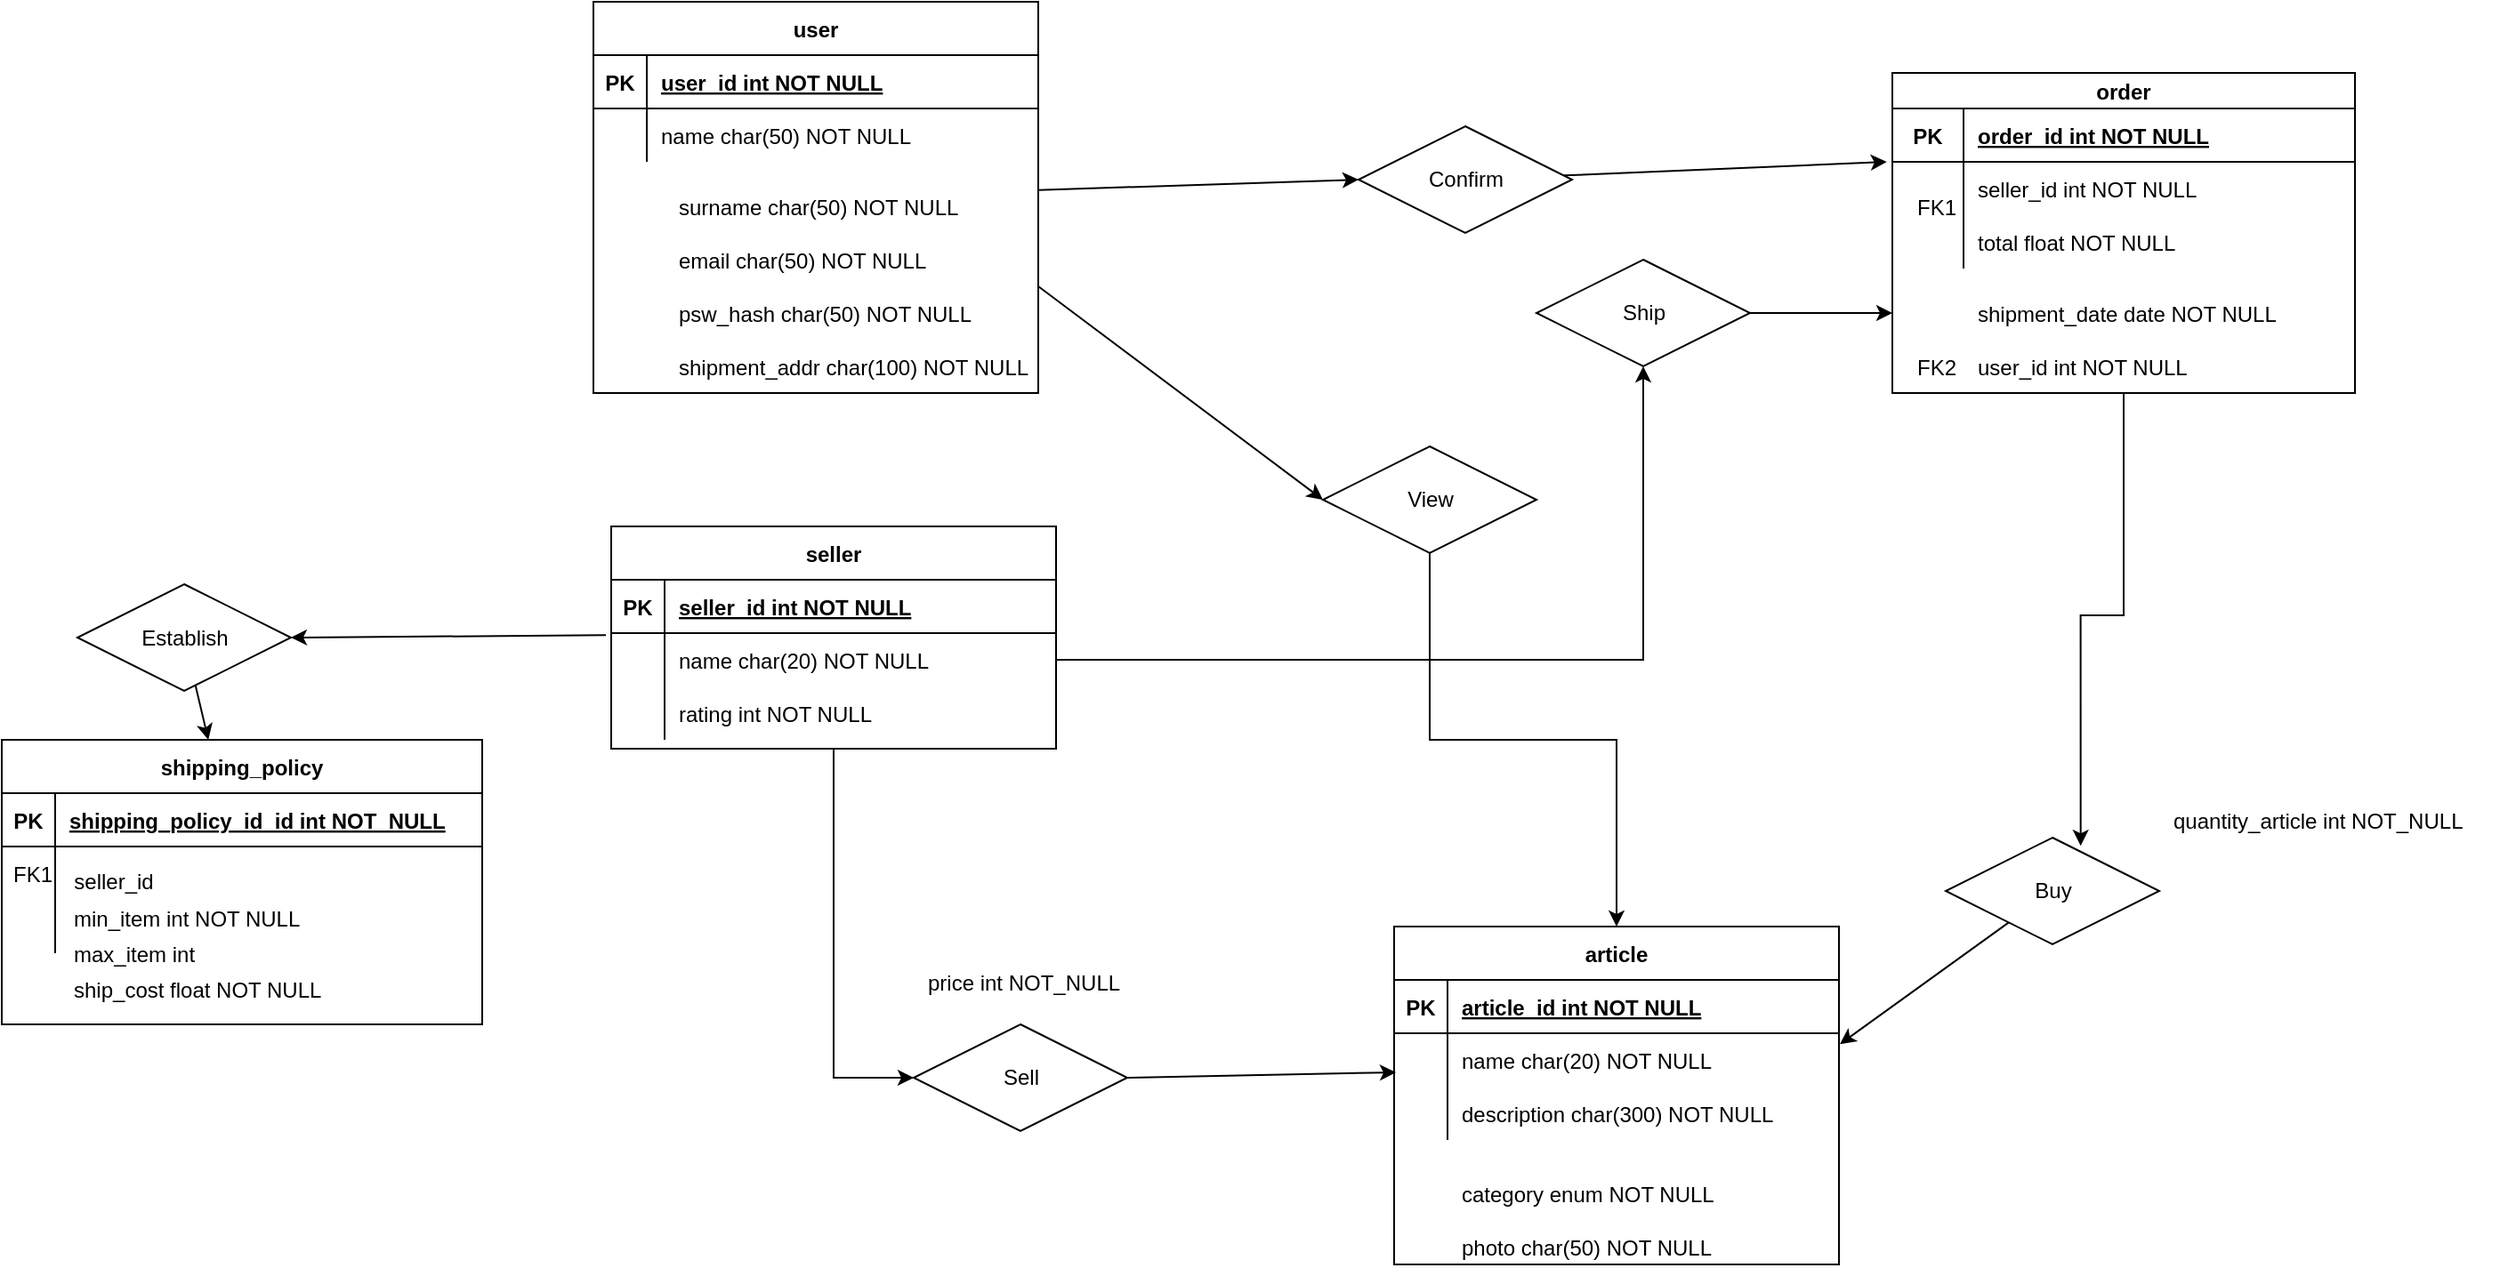 <mxfile version="14.6.10" type="github"><diagram id="HHIz_TGxV2MsAH-5GTJD" name="Page-1"><mxGraphModel dx="862" dy="479" grid="1" gridSize="10" guides="1" tooltips="1" connect="1" arrows="1" fold="1" page="1" pageScale="1" pageWidth="1169" pageHeight="827" math="0" shadow="0"><root><mxCell id="0"/><mxCell id="1" parent="0"/><mxCell id="-79-vseuFZf2NtWAaOzn-1" style="edgeStyle=orthogonalEdgeStyle;rounded=0;orthogonalLoop=1;jettySize=auto;html=1;entryX=0.632;entryY=0.077;entryDx=0;entryDy=0;entryPerimeter=0;" edge="1" parent="1" source="-79-vseuFZf2NtWAaOzn-2" target="-79-vseuFZf2NtWAaOzn-50"><mxGeometry relative="1" as="geometry"/></mxCell><mxCell id="-79-vseuFZf2NtWAaOzn-2" value="order" style="shape=table;startSize=20;container=1;collapsible=1;childLayout=tableLayout;fixedRows=1;rowLines=0;fontStyle=1;align=center;resizeLast=1;" vertex="1" parent="1"><mxGeometry x="1112.5" y="80" width="260" height="180" as="geometry"/></mxCell><mxCell id="-79-vseuFZf2NtWAaOzn-3" value="" style="shape=partialRectangle;collapsible=0;dropTarget=0;pointerEvents=0;fillColor=none;points=[[0,0.5],[1,0.5]];portConstraint=eastwest;top=0;left=0;right=0;bottom=1;" vertex="1" parent="-79-vseuFZf2NtWAaOzn-2"><mxGeometry y="20" width="260" height="30" as="geometry"/></mxCell><mxCell id="-79-vseuFZf2NtWAaOzn-4" value="PK" style="shape=partialRectangle;overflow=hidden;connectable=0;fillColor=none;top=0;left=0;bottom=0;right=0;fontStyle=1;" vertex="1" parent="-79-vseuFZf2NtWAaOzn-3"><mxGeometry width="40" height="30" as="geometry"/></mxCell><mxCell id="-79-vseuFZf2NtWAaOzn-5" value="order_id int NOT NULL " style="shape=partialRectangle;overflow=hidden;connectable=0;fillColor=none;top=0;left=0;bottom=0;right=0;align=left;spacingLeft=6;fontStyle=5;" vertex="1" parent="-79-vseuFZf2NtWAaOzn-3"><mxGeometry x="40" width="220" height="30" as="geometry"/></mxCell><mxCell id="-79-vseuFZf2NtWAaOzn-6" value="" style="shape=partialRectangle;collapsible=0;dropTarget=0;pointerEvents=0;fillColor=none;points=[[0,0.5],[1,0.5]];portConstraint=eastwest;top=0;left=0;right=0;bottom=0;" vertex="1" parent="-79-vseuFZf2NtWAaOzn-2"><mxGeometry y="50" width="260" height="30" as="geometry"/></mxCell><mxCell id="-79-vseuFZf2NtWAaOzn-7" value="" style="shape=partialRectangle;overflow=hidden;connectable=0;fillColor=none;top=0;left=0;bottom=0;right=0;" vertex="1" parent="-79-vseuFZf2NtWAaOzn-6"><mxGeometry width="40" height="30" as="geometry"/></mxCell><mxCell id="-79-vseuFZf2NtWAaOzn-8" value="seller_id int NOT NULL" style="shape=partialRectangle;overflow=hidden;connectable=0;fillColor=none;top=0;left=0;bottom=0;right=0;align=left;spacingLeft=6;" vertex="1" parent="-79-vseuFZf2NtWAaOzn-6"><mxGeometry x="40" width="220" height="30" as="geometry"/></mxCell><mxCell id="-79-vseuFZf2NtWAaOzn-9" value="" style="shape=partialRectangle;collapsible=0;dropTarget=0;pointerEvents=0;fillColor=none;points=[[0,0.5],[1,0.5]];portConstraint=eastwest;top=0;left=0;right=0;bottom=0;" vertex="1" parent="-79-vseuFZf2NtWAaOzn-2"><mxGeometry y="80" width="260" height="30" as="geometry"/></mxCell><mxCell id="-79-vseuFZf2NtWAaOzn-10" value="" style="shape=partialRectangle;overflow=hidden;connectable=0;fillColor=none;top=0;left=0;bottom=0;right=0;" vertex="1" parent="-79-vseuFZf2NtWAaOzn-9"><mxGeometry width="40" height="30" as="geometry"/></mxCell><mxCell id="-79-vseuFZf2NtWAaOzn-11" value="total float NOT NULL" style="shape=partialRectangle;overflow=hidden;connectable=0;fillColor=none;top=0;left=0;bottom=0;right=0;align=left;spacingLeft=6;" vertex="1" parent="-79-vseuFZf2NtWAaOzn-9"><mxGeometry x="40" width="220" height="30" as="geometry"/></mxCell><mxCell id="-79-vseuFZf2NtWAaOzn-12" value="article" style="shape=table;startSize=30;container=1;collapsible=1;childLayout=tableLayout;fixedRows=1;rowLines=0;fontStyle=1;align=center;resizeLast=1;" vertex="1" parent="1"><mxGeometry x="832.5" y="560" width="250" height="190" as="geometry"/></mxCell><mxCell id="-79-vseuFZf2NtWAaOzn-13" value="" style="shape=partialRectangle;collapsible=0;dropTarget=0;pointerEvents=0;fillColor=none;points=[[0,0.5],[1,0.5]];portConstraint=eastwest;top=0;left=0;right=0;bottom=1;" vertex="1" parent="-79-vseuFZf2NtWAaOzn-12"><mxGeometry y="30" width="250" height="30" as="geometry"/></mxCell><mxCell id="-79-vseuFZf2NtWAaOzn-14" value="PK" style="shape=partialRectangle;overflow=hidden;connectable=0;fillColor=none;top=0;left=0;bottom=0;right=0;fontStyle=1;" vertex="1" parent="-79-vseuFZf2NtWAaOzn-13"><mxGeometry width="30" height="30" as="geometry"/></mxCell><mxCell id="-79-vseuFZf2NtWAaOzn-15" value="article_id int NOT NULL " style="shape=partialRectangle;overflow=hidden;connectable=0;fillColor=none;top=0;left=0;bottom=0;right=0;align=left;spacingLeft=6;fontStyle=5;" vertex="1" parent="-79-vseuFZf2NtWAaOzn-13"><mxGeometry x="30" width="220" height="30" as="geometry"/></mxCell><mxCell id="-79-vseuFZf2NtWAaOzn-16" value="" style="shape=partialRectangle;collapsible=0;dropTarget=0;pointerEvents=0;fillColor=none;points=[[0,0.5],[1,0.5]];portConstraint=eastwest;top=0;left=0;right=0;bottom=0;" vertex="1" parent="-79-vseuFZf2NtWAaOzn-12"><mxGeometry y="60" width="250" height="30" as="geometry"/></mxCell><mxCell id="-79-vseuFZf2NtWAaOzn-17" value="" style="shape=partialRectangle;overflow=hidden;connectable=0;fillColor=none;top=0;left=0;bottom=0;right=0;" vertex="1" parent="-79-vseuFZf2NtWAaOzn-16"><mxGeometry width="30" height="30" as="geometry"/></mxCell><mxCell id="-79-vseuFZf2NtWAaOzn-18" value="name char(20) NOT NULL" style="shape=partialRectangle;overflow=hidden;connectable=0;fillColor=none;top=0;left=0;bottom=0;right=0;align=left;spacingLeft=6;" vertex="1" parent="-79-vseuFZf2NtWAaOzn-16"><mxGeometry x="30" width="220" height="30" as="geometry"/></mxCell><mxCell id="-79-vseuFZf2NtWAaOzn-19" value="" style="shape=partialRectangle;collapsible=0;dropTarget=0;pointerEvents=0;fillColor=none;points=[[0,0.5],[1,0.5]];portConstraint=eastwest;top=0;left=0;right=0;bottom=0;" vertex="1" parent="-79-vseuFZf2NtWAaOzn-12"><mxGeometry y="90" width="250" height="30" as="geometry"/></mxCell><mxCell id="-79-vseuFZf2NtWAaOzn-20" value="" style="shape=partialRectangle;overflow=hidden;connectable=0;fillColor=none;top=0;left=0;bottom=0;right=0;" vertex="1" parent="-79-vseuFZf2NtWAaOzn-19"><mxGeometry width="30" height="30" as="geometry"/></mxCell><mxCell id="-79-vseuFZf2NtWAaOzn-21" value="description char(300) NOT NULL" style="shape=partialRectangle;overflow=hidden;connectable=0;fillColor=none;top=0;left=0;bottom=0;right=0;align=left;spacingLeft=6;" vertex="1" parent="-79-vseuFZf2NtWAaOzn-19"><mxGeometry x="30" width="220" height="30" as="geometry"/></mxCell><mxCell id="-79-vseuFZf2NtWAaOzn-22" style="rounded=0;orthogonalLoop=1;jettySize=auto;html=1;entryX=0;entryY=0.5;entryDx=0;entryDy=0;" edge="1" parent="1" source="-79-vseuFZf2NtWAaOzn-23" target="-79-vseuFZf2NtWAaOzn-56"><mxGeometry relative="1" as="geometry"/></mxCell><mxCell id="-79-vseuFZf2NtWAaOzn-23" value="user" style="shape=table;startSize=30;container=1;collapsible=1;childLayout=tableLayout;fixedRows=1;rowLines=0;fontStyle=1;align=center;resizeLast=1;" vertex="1" parent="1"><mxGeometry x="382.5" y="40" width="250" height="220" as="geometry"/></mxCell><mxCell id="-79-vseuFZf2NtWAaOzn-24" value="" style="shape=partialRectangle;collapsible=0;dropTarget=0;pointerEvents=0;fillColor=none;points=[[0,0.5],[1,0.5]];portConstraint=eastwest;top=0;left=0;right=0;bottom=1;" vertex="1" parent="-79-vseuFZf2NtWAaOzn-23"><mxGeometry y="30" width="250" height="30" as="geometry"/></mxCell><mxCell id="-79-vseuFZf2NtWAaOzn-25" value="PK" style="shape=partialRectangle;overflow=hidden;connectable=0;fillColor=none;top=0;left=0;bottom=0;right=0;fontStyle=1;" vertex="1" parent="-79-vseuFZf2NtWAaOzn-24"><mxGeometry width="30" height="30" as="geometry"/></mxCell><mxCell id="-79-vseuFZf2NtWAaOzn-26" value="user_id int NOT NULL " style="shape=partialRectangle;overflow=hidden;connectable=0;fillColor=none;top=0;left=0;bottom=0;right=0;align=left;spacingLeft=6;fontStyle=5;" vertex="1" parent="-79-vseuFZf2NtWAaOzn-24"><mxGeometry x="30" width="220" height="30" as="geometry"/></mxCell><mxCell id="-79-vseuFZf2NtWAaOzn-27" value="" style="shape=partialRectangle;collapsible=0;dropTarget=0;pointerEvents=0;fillColor=none;points=[[0,0.5],[1,0.5]];portConstraint=eastwest;top=0;left=0;right=0;bottom=0;" vertex="1" parent="-79-vseuFZf2NtWAaOzn-23"><mxGeometry y="60" width="250" height="30" as="geometry"/></mxCell><mxCell id="-79-vseuFZf2NtWAaOzn-28" value="" style="shape=partialRectangle;overflow=hidden;connectable=0;fillColor=none;top=0;left=0;bottom=0;right=0;" vertex="1" parent="-79-vseuFZf2NtWAaOzn-27"><mxGeometry width="30" height="30" as="geometry"/></mxCell><mxCell id="-79-vseuFZf2NtWAaOzn-29" value="name char(50) NOT NULL" style="shape=partialRectangle;overflow=hidden;connectable=0;fillColor=none;top=0;left=0;bottom=0;right=0;align=left;spacingLeft=6;" vertex="1" parent="-79-vseuFZf2NtWAaOzn-27"><mxGeometry x="30" width="220" height="30" as="geometry"/></mxCell><mxCell id="-79-vseuFZf2NtWAaOzn-30" value="category enum NOT NULL" style="shape=partialRectangle;overflow=hidden;connectable=0;fillColor=none;top=0;left=0;bottom=0;right=0;align=left;spacingLeft=6;" vertex="1" parent="1"><mxGeometry x="862.5" y="695" width="220" height="30" as="geometry"/></mxCell><mxCell id="-79-vseuFZf2NtWAaOzn-31" value="photo char(50) NOT NULL" style="shape=partialRectangle;overflow=hidden;connectable=0;fillColor=none;top=0;left=0;bottom=0;right=0;align=left;spacingLeft=6;" vertex="1" parent="1"><mxGeometry x="862.5" y="725" width="220" height="30" as="geometry"/></mxCell><mxCell id="-79-vseuFZf2NtWAaOzn-32" style="edgeStyle=orthogonalEdgeStyle;rounded=0;orthogonalLoop=1;jettySize=auto;html=1;" edge="1" parent="1" source="-79-vseuFZf2NtWAaOzn-33" target="-79-vseuFZf2NtWAaOzn-52"><mxGeometry relative="1" as="geometry"><Array as="points"><mxPoint x="517.5" y="645"/></Array></mxGeometry></mxCell><mxCell id="-79-vseuFZf2NtWAaOzn-33" value="seller" style="shape=table;startSize=30;container=1;collapsible=1;childLayout=tableLayout;fixedRows=1;rowLines=0;fontStyle=1;align=center;resizeLast=1;" vertex="1" parent="1"><mxGeometry x="392.5" y="335" width="250" height="125" as="geometry"/></mxCell><mxCell id="-79-vseuFZf2NtWAaOzn-34" value="" style="shape=partialRectangle;collapsible=0;dropTarget=0;pointerEvents=0;fillColor=none;points=[[0,0.5],[1,0.5]];portConstraint=eastwest;top=0;left=0;right=0;bottom=1;" vertex="1" parent="-79-vseuFZf2NtWAaOzn-33"><mxGeometry y="30" width="250" height="30" as="geometry"/></mxCell><mxCell id="-79-vseuFZf2NtWAaOzn-35" value="PK" style="shape=partialRectangle;overflow=hidden;connectable=0;fillColor=none;top=0;left=0;bottom=0;right=0;fontStyle=1;" vertex="1" parent="-79-vseuFZf2NtWAaOzn-34"><mxGeometry width="30" height="30" as="geometry"/></mxCell><mxCell id="-79-vseuFZf2NtWAaOzn-36" value="seller_id int NOT NULL " style="shape=partialRectangle;overflow=hidden;connectable=0;fillColor=none;top=0;left=0;bottom=0;right=0;align=left;spacingLeft=6;fontStyle=5;" vertex="1" parent="-79-vseuFZf2NtWAaOzn-34"><mxGeometry x="30" width="220" height="30" as="geometry"/></mxCell><mxCell id="-79-vseuFZf2NtWAaOzn-37" value="" style="shape=partialRectangle;collapsible=0;dropTarget=0;pointerEvents=0;fillColor=none;points=[[0,0.5],[1,0.5]];portConstraint=eastwest;top=0;left=0;right=0;bottom=0;" vertex="1" parent="-79-vseuFZf2NtWAaOzn-33"><mxGeometry y="60" width="250" height="30" as="geometry"/></mxCell><mxCell id="-79-vseuFZf2NtWAaOzn-38" value="" style="shape=partialRectangle;overflow=hidden;connectable=0;fillColor=none;top=0;left=0;bottom=0;right=0;" vertex="1" parent="-79-vseuFZf2NtWAaOzn-37"><mxGeometry width="30" height="30" as="geometry"/></mxCell><mxCell id="-79-vseuFZf2NtWAaOzn-39" value="name char(20) NOT NULL" style="shape=partialRectangle;overflow=hidden;connectable=0;fillColor=none;top=0;left=0;bottom=0;right=0;align=left;spacingLeft=6;" vertex="1" parent="-79-vseuFZf2NtWAaOzn-37"><mxGeometry x="30" width="220" height="30" as="geometry"/></mxCell><mxCell id="-79-vseuFZf2NtWAaOzn-40" value="" style="shape=partialRectangle;collapsible=0;dropTarget=0;pointerEvents=0;fillColor=none;points=[[0,0.5],[1,0.5]];portConstraint=eastwest;top=0;left=0;right=0;bottom=0;" vertex="1" parent="-79-vseuFZf2NtWAaOzn-33"><mxGeometry y="90" width="250" height="30" as="geometry"/></mxCell><mxCell id="-79-vseuFZf2NtWAaOzn-41" value="" style="shape=partialRectangle;overflow=hidden;connectable=0;fillColor=none;top=0;left=0;bottom=0;right=0;" vertex="1" parent="-79-vseuFZf2NtWAaOzn-40"><mxGeometry width="30" height="30" as="geometry"/></mxCell><mxCell id="-79-vseuFZf2NtWAaOzn-42" value="rating int NOT NULL" style="shape=partialRectangle;overflow=hidden;connectable=0;fillColor=none;top=0;left=0;bottom=0;right=0;align=left;spacingLeft=6;" vertex="1" parent="-79-vseuFZf2NtWAaOzn-40"><mxGeometry x="30" width="220" height="30" as="geometry"/></mxCell><mxCell id="-79-vseuFZf2NtWAaOzn-43" value="surname char(50) NOT NULL" style="shape=partialRectangle;overflow=hidden;connectable=0;fillColor=none;top=0;left=0;bottom=0;right=0;align=left;spacingLeft=6;" vertex="1" parent="1"><mxGeometry x="422.5" y="140" width="220" height="30" as="geometry"/></mxCell><mxCell id="-79-vseuFZf2NtWAaOzn-44" value="email char(50) NOT NULL" style="shape=partialRectangle;overflow=hidden;connectable=0;fillColor=none;top=0;left=0;bottom=0;right=0;align=left;spacingLeft=6;" vertex="1" parent="1"><mxGeometry x="422.5" y="170" width="220" height="30" as="geometry"/></mxCell><mxCell id="-79-vseuFZf2NtWAaOzn-45" value="psw_hash char(50) NOT NULL" style="shape=partialRectangle;overflow=hidden;connectable=0;fillColor=none;top=0;left=0;bottom=0;right=0;align=left;spacingLeft=6;" vertex="1" parent="1"><mxGeometry x="422.5" y="200" width="220" height="30" as="geometry"/></mxCell><mxCell id="-79-vseuFZf2NtWAaOzn-46" value="shipment_addr char(100) NOT NULL" style="shape=partialRectangle;overflow=hidden;connectable=0;fillColor=none;top=0;left=0;bottom=0;right=0;align=left;spacingLeft=6;" vertex="1" parent="1"><mxGeometry x="422.5" y="230" width="220" height="30" as="geometry"/></mxCell><mxCell id="-79-vseuFZf2NtWAaOzn-47" value="shipment_date date NOT NULL" style="shape=partialRectangle;overflow=hidden;connectable=0;fillColor=none;top=0;left=0;bottom=0;right=0;align=left;spacingLeft=6;" vertex="1" parent="1"><mxGeometry x="1152.5" y="200" width="220" height="30" as="geometry"/></mxCell><mxCell id="-79-vseuFZf2NtWAaOzn-48" value="FK1" style="shape=partialRectangle;overflow=hidden;connectable=0;fillColor=none;top=0;left=0;bottom=0;right=0;" vertex="1" parent="1"><mxGeometry x="1122.5" y="140" width="30" height="30" as="geometry"/></mxCell><mxCell id="-79-vseuFZf2NtWAaOzn-49" style="edgeStyle=none;rounded=0;orthogonalLoop=1;jettySize=auto;html=1;entryX=1.002;entryY=0.206;entryDx=0;entryDy=0;entryPerimeter=0;" edge="1" parent="1" source="-79-vseuFZf2NtWAaOzn-50" target="-79-vseuFZf2NtWAaOzn-16"><mxGeometry relative="1" as="geometry"/></mxCell><mxCell id="-79-vseuFZf2NtWAaOzn-50" value="Buy" style="shape=rhombus;perimeter=rhombusPerimeter;whiteSpace=wrap;html=1;align=center;" vertex="1" parent="1"><mxGeometry x="1142.5" y="510" width="120" height="60" as="geometry"/></mxCell><mxCell id="-79-vseuFZf2NtWAaOzn-51" style="edgeStyle=none;rounded=0;orthogonalLoop=1;jettySize=auto;html=1;exitX=1;exitY=0.5;exitDx=0;exitDy=0;entryX=0.004;entryY=0.733;entryDx=0;entryDy=0;entryPerimeter=0;" edge="1" parent="1" source="-79-vseuFZf2NtWAaOzn-52" target="-79-vseuFZf2NtWAaOzn-16"><mxGeometry relative="1" as="geometry"/></mxCell><mxCell id="-79-vseuFZf2NtWAaOzn-52" value="Sell" style="shape=rhombus;perimeter=rhombusPerimeter;whiteSpace=wrap;html=1;align=center;" vertex="1" parent="1"><mxGeometry x="562.5" y="615" width="120" height="60" as="geometry"/></mxCell><mxCell id="-79-vseuFZf2NtWAaOzn-53" value="user_id int NOT NULL " style="shape=partialRectangle;overflow=hidden;connectable=0;fillColor=none;top=0;left=0;bottom=0;right=0;align=left;spacingLeft=6;fontStyle=0;" vertex="1" parent="1"><mxGeometry x="1152.5" y="230" width="220" height="30" as="geometry"/></mxCell><mxCell id="-79-vseuFZf2NtWAaOzn-54" value="FK2" style="shape=partialRectangle;overflow=hidden;connectable=0;fillColor=none;top=0;left=0;bottom=0;right=0;" vertex="1" parent="1"><mxGeometry x="1122.5" y="230" width="30" height="30" as="geometry"/></mxCell><mxCell id="-79-vseuFZf2NtWAaOzn-55" style="edgeStyle=none;rounded=0;orthogonalLoop=1;jettySize=auto;html=1;entryX=-0.012;entryY=0;entryDx=0;entryDy=0;entryPerimeter=0;" edge="1" parent="1" source="-79-vseuFZf2NtWAaOzn-56" target="-79-vseuFZf2NtWAaOzn-6"><mxGeometry relative="1" as="geometry"/></mxCell><mxCell id="-79-vseuFZf2NtWAaOzn-56" value="Confirm" style="shape=rhombus;perimeter=rhombusPerimeter;whiteSpace=wrap;html=1;align=center;strokeColor=#000000;" vertex="1" parent="1"><mxGeometry x="812.5" y="110" width="120" height="60" as="geometry"/></mxCell><mxCell id="-79-vseuFZf2NtWAaOzn-57" value="price int NOT_NULL" style="shape=partialRectangle;connectable=0;fillColor=none;top=0;left=0;bottom=0;right=0;align=left;spacingLeft=6;overflow=hidden;" vertex="1" parent="1"><mxGeometry x="562.5" y="581" width="195" height="20" as="geometry"/></mxCell><mxCell id="-79-vseuFZf2NtWAaOzn-58" value="quantity_article int NOT_NULL" style="shape=partialRectangle;connectable=0;fillColor=none;top=0;left=0;bottom=0;right=0;align=left;spacingLeft=6;overflow=hidden;" vertex="1" parent="1"><mxGeometry x="1262.5" y="480" width="190" height="40" as="geometry"/></mxCell><mxCell id="-79-vseuFZf2NtWAaOzn-59" style="edgeStyle=orthogonalEdgeStyle;rounded=0;orthogonalLoop=1;jettySize=auto;html=1;entryX=0;entryY=0.75;entryDx=0;entryDy=0;" edge="1" parent="1" source="-79-vseuFZf2NtWAaOzn-60" target="-79-vseuFZf2NtWAaOzn-2"><mxGeometry relative="1" as="geometry"/></mxCell><mxCell id="-79-vseuFZf2NtWAaOzn-60" value="Ship" style="shape=rhombus;perimeter=rhombusPerimeter;whiteSpace=wrap;html=1;align=center;" vertex="1" parent="1"><mxGeometry x="912.5" y="185" width="120" height="60" as="geometry"/></mxCell><mxCell id="-79-vseuFZf2NtWAaOzn-61" style="edgeStyle=orthogonalEdgeStyle;rounded=0;orthogonalLoop=1;jettySize=auto;html=1;" edge="1" parent="1" source="-79-vseuFZf2NtWAaOzn-37" target="-79-vseuFZf2NtWAaOzn-60"><mxGeometry relative="1" as="geometry"/></mxCell><mxCell id="-79-vseuFZf2NtWAaOzn-62" value="shipping_policy" style="shape=table;startSize=30;container=1;collapsible=1;childLayout=tableLayout;fixedRows=1;rowLines=0;fontStyle=1;align=center;resizeLast=1;" vertex="1" parent="1"><mxGeometry x="50" y="455" width="270" height="160" as="geometry"/></mxCell><mxCell id="-79-vseuFZf2NtWAaOzn-63" value="" style="shape=partialRectangle;collapsible=0;dropTarget=0;pointerEvents=0;fillColor=none;top=0;left=0;bottom=1;right=0;points=[[0,0.5],[1,0.5]];portConstraint=eastwest;" vertex="1" parent="-79-vseuFZf2NtWAaOzn-62"><mxGeometry y="30" width="270" height="30" as="geometry"/></mxCell><mxCell id="-79-vseuFZf2NtWAaOzn-64" value="PK" style="shape=partialRectangle;connectable=0;fillColor=none;top=0;left=0;bottom=0;right=0;fontStyle=1;overflow=hidden;" vertex="1" parent="-79-vseuFZf2NtWAaOzn-63"><mxGeometry width="30" height="30" as="geometry"/></mxCell><mxCell id="-79-vseuFZf2NtWAaOzn-65" value="shipping_policy_id_id int NOT_NULL" style="shape=partialRectangle;connectable=0;fillColor=none;top=0;left=0;bottom=0;right=0;align=left;spacingLeft=6;fontStyle=5;overflow=hidden;" vertex="1" parent="-79-vseuFZf2NtWAaOzn-63"><mxGeometry x="30" width="240" height="30" as="geometry"/></mxCell><mxCell id="-79-vseuFZf2NtWAaOzn-66" value="" style="shape=partialRectangle;collapsible=0;dropTarget=0;pointerEvents=0;fillColor=none;top=0;left=0;bottom=0;right=0;points=[[0,0.5],[1,0.5]];portConstraint=eastwest;" vertex="1" parent="-79-vseuFZf2NtWAaOzn-62"><mxGeometry y="60" width="270" height="30" as="geometry"/></mxCell><mxCell id="-79-vseuFZf2NtWAaOzn-67" value="" style="shape=partialRectangle;connectable=0;fillColor=none;top=0;left=0;bottom=0;right=0;editable=1;overflow=hidden;" vertex="1" parent="-79-vseuFZf2NtWAaOzn-66"><mxGeometry width="30" height="30" as="geometry"/></mxCell><mxCell id="-79-vseuFZf2NtWAaOzn-68" value="" style="shape=partialRectangle;connectable=0;fillColor=none;top=0;left=0;bottom=0;right=0;align=left;spacingLeft=6;overflow=hidden;" vertex="1" parent="-79-vseuFZf2NtWAaOzn-66"><mxGeometry x="30" width="240" height="30" as="geometry"/></mxCell><mxCell id="-79-vseuFZf2NtWAaOzn-69" value="" style="shape=partialRectangle;collapsible=0;dropTarget=0;pointerEvents=0;fillColor=none;top=0;left=0;bottom=0;right=0;points=[[0,0.5],[1,0.5]];portConstraint=eastwest;" vertex="1" parent="-79-vseuFZf2NtWAaOzn-62"><mxGeometry y="90" width="270" height="30" as="geometry"/></mxCell><mxCell id="-79-vseuFZf2NtWAaOzn-70" value="" style="shape=partialRectangle;connectable=0;fillColor=none;top=0;left=0;bottom=0;right=0;editable=1;overflow=hidden;" vertex="1" parent="-79-vseuFZf2NtWAaOzn-69"><mxGeometry width="30" height="30" as="geometry"/></mxCell><mxCell id="-79-vseuFZf2NtWAaOzn-71" value="" style="shape=partialRectangle;connectable=0;fillColor=none;top=0;left=0;bottom=0;right=0;align=left;spacingLeft=6;overflow=hidden;" vertex="1" parent="-79-vseuFZf2NtWAaOzn-69"><mxGeometry x="30" width="240" height="30" as="geometry"/></mxCell><mxCell id="-79-vseuFZf2NtWAaOzn-72" style="edgeStyle=none;rounded=0;orthogonalLoop=1;jettySize=auto;html=1;" edge="1" parent="1" source="-79-vseuFZf2NtWAaOzn-73" target="-79-vseuFZf2NtWAaOzn-62"><mxGeometry relative="1" as="geometry"/></mxCell><mxCell id="-79-vseuFZf2NtWAaOzn-73" value="Establish" style="shape=rhombus;perimeter=rhombusPerimeter;whiteSpace=wrap;html=1;align=center;" vertex="1" parent="1"><mxGeometry x="92.5" y="367.5" width="120" height="60" as="geometry"/></mxCell><mxCell id="-79-vseuFZf2NtWAaOzn-74" value="min_item int NOT NULL" style="shape=partialRectangle;overflow=hidden;connectable=0;fillColor=none;top=0;left=0;bottom=0;right=0;align=left;spacingLeft=6;" vertex="1" parent="1"><mxGeometry x="82.5" y="540" width="220" height="30" as="geometry"/></mxCell><mxCell id="-79-vseuFZf2NtWAaOzn-75" value="max_item int" style="shape=partialRectangle;overflow=hidden;connectable=0;fillColor=none;top=0;left=0;bottom=0;right=0;align=left;spacingLeft=6;" vertex="1" parent="1"><mxGeometry x="82.5" y="560" width="220" height="30" as="geometry"/></mxCell><mxCell id="-79-vseuFZf2NtWAaOzn-76" value="ship_cost float NOT NULL" style="shape=partialRectangle;overflow=hidden;connectable=0;fillColor=none;top=0;left=0;bottom=0;right=0;align=left;spacingLeft=6;" vertex="1" parent="1"><mxGeometry x="82.5" y="580" width="220" height="30" as="geometry"/></mxCell><mxCell id="-79-vseuFZf2NtWAaOzn-77" value="FK1" style="shape=partialRectangle;overflow=hidden;connectable=0;fillColor=none;top=0;left=0;bottom=0;right=0;" vertex="1" parent="1"><mxGeometry x="52.5" y="515" width="30" height="30" as="geometry"/></mxCell><mxCell id="-79-vseuFZf2NtWAaOzn-79" style="edgeStyle=none;rounded=0;orthogonalLoop=1;jettySize=auto;html=1;exitX=-0.012;exitY=0.039;exitDx=0;exitDy=0;exitPerimeter=0;entryX=1;entryY=0.5;entryDx=0;entryDy=0;" edge="1" parent="1" source="-79-vseuFZf2NtWAaOzn-37" target="-79-vseuFZf2NtWAaOzn-73"><mxGeometry relative="1" as="geometry"><mxPoint x="174.628" y="458.936" as="sourcePoint"/><mxPoint x="176.176" y="480" as="targetPoint"/></mxGeometry></mxCell><mxCell id="-79-vseuFZf2NtWAaOzn-80" style="edgeStyle=orthogonalEdgeStyle;rounded=0;orthogonalLoop=1;jettySize=auto;html=1;" edge="1" parent="1" source="-79-vseuFZf2NtWAaOzn-81" target="-79-vseuFZf2NtWAaOzn-12"><mxGeometry relative="1" as="geometry"/></mxCell><mxCell id="-79-vseuFZf2NtWAaOzn-81" value="View" style="shape=rhombus;perimeter=rhombusPerimeter;whiteSpace=wrap;html=1;align=center;strokeColor=#000000;" vertex="1" parent="1"><mxGeometry x="792.5" y="290" width="120" height="60" as="geometry"/></mxCell><mxCell id="-79-vseuFZf2NtWAaOzn-82" value="" style="endArrow=classic;html=1;entryX=0;entryY=0.5;entryDx=0;entryDy=0;" edge="1" parent="1" target="-79-vseuFZf2NtWAaOzn-81"><mxGeometry width="50" height="50" relative="1" as="geometry"><mxPoint x="632.5" y="200" as="sourcePoint"/><mxPoint x="702.5" y="370" as="targetPoint"/></mxGeometry></mxCell><mxCell id="-79-vseuFZf2NtWAaOzn-83" value="seller_id" style="text;html=1;strokeColor=none;fillColor=none;align=center;verticalAlign=middle;whiteSpace=wrap;rounded=0;" vertex="1" parent="1"><mxGeometry x="92.5" y="525" width="40" height="20" as="geometry"/></mxCell></root></mxGraphModel></diagram></mxfile>